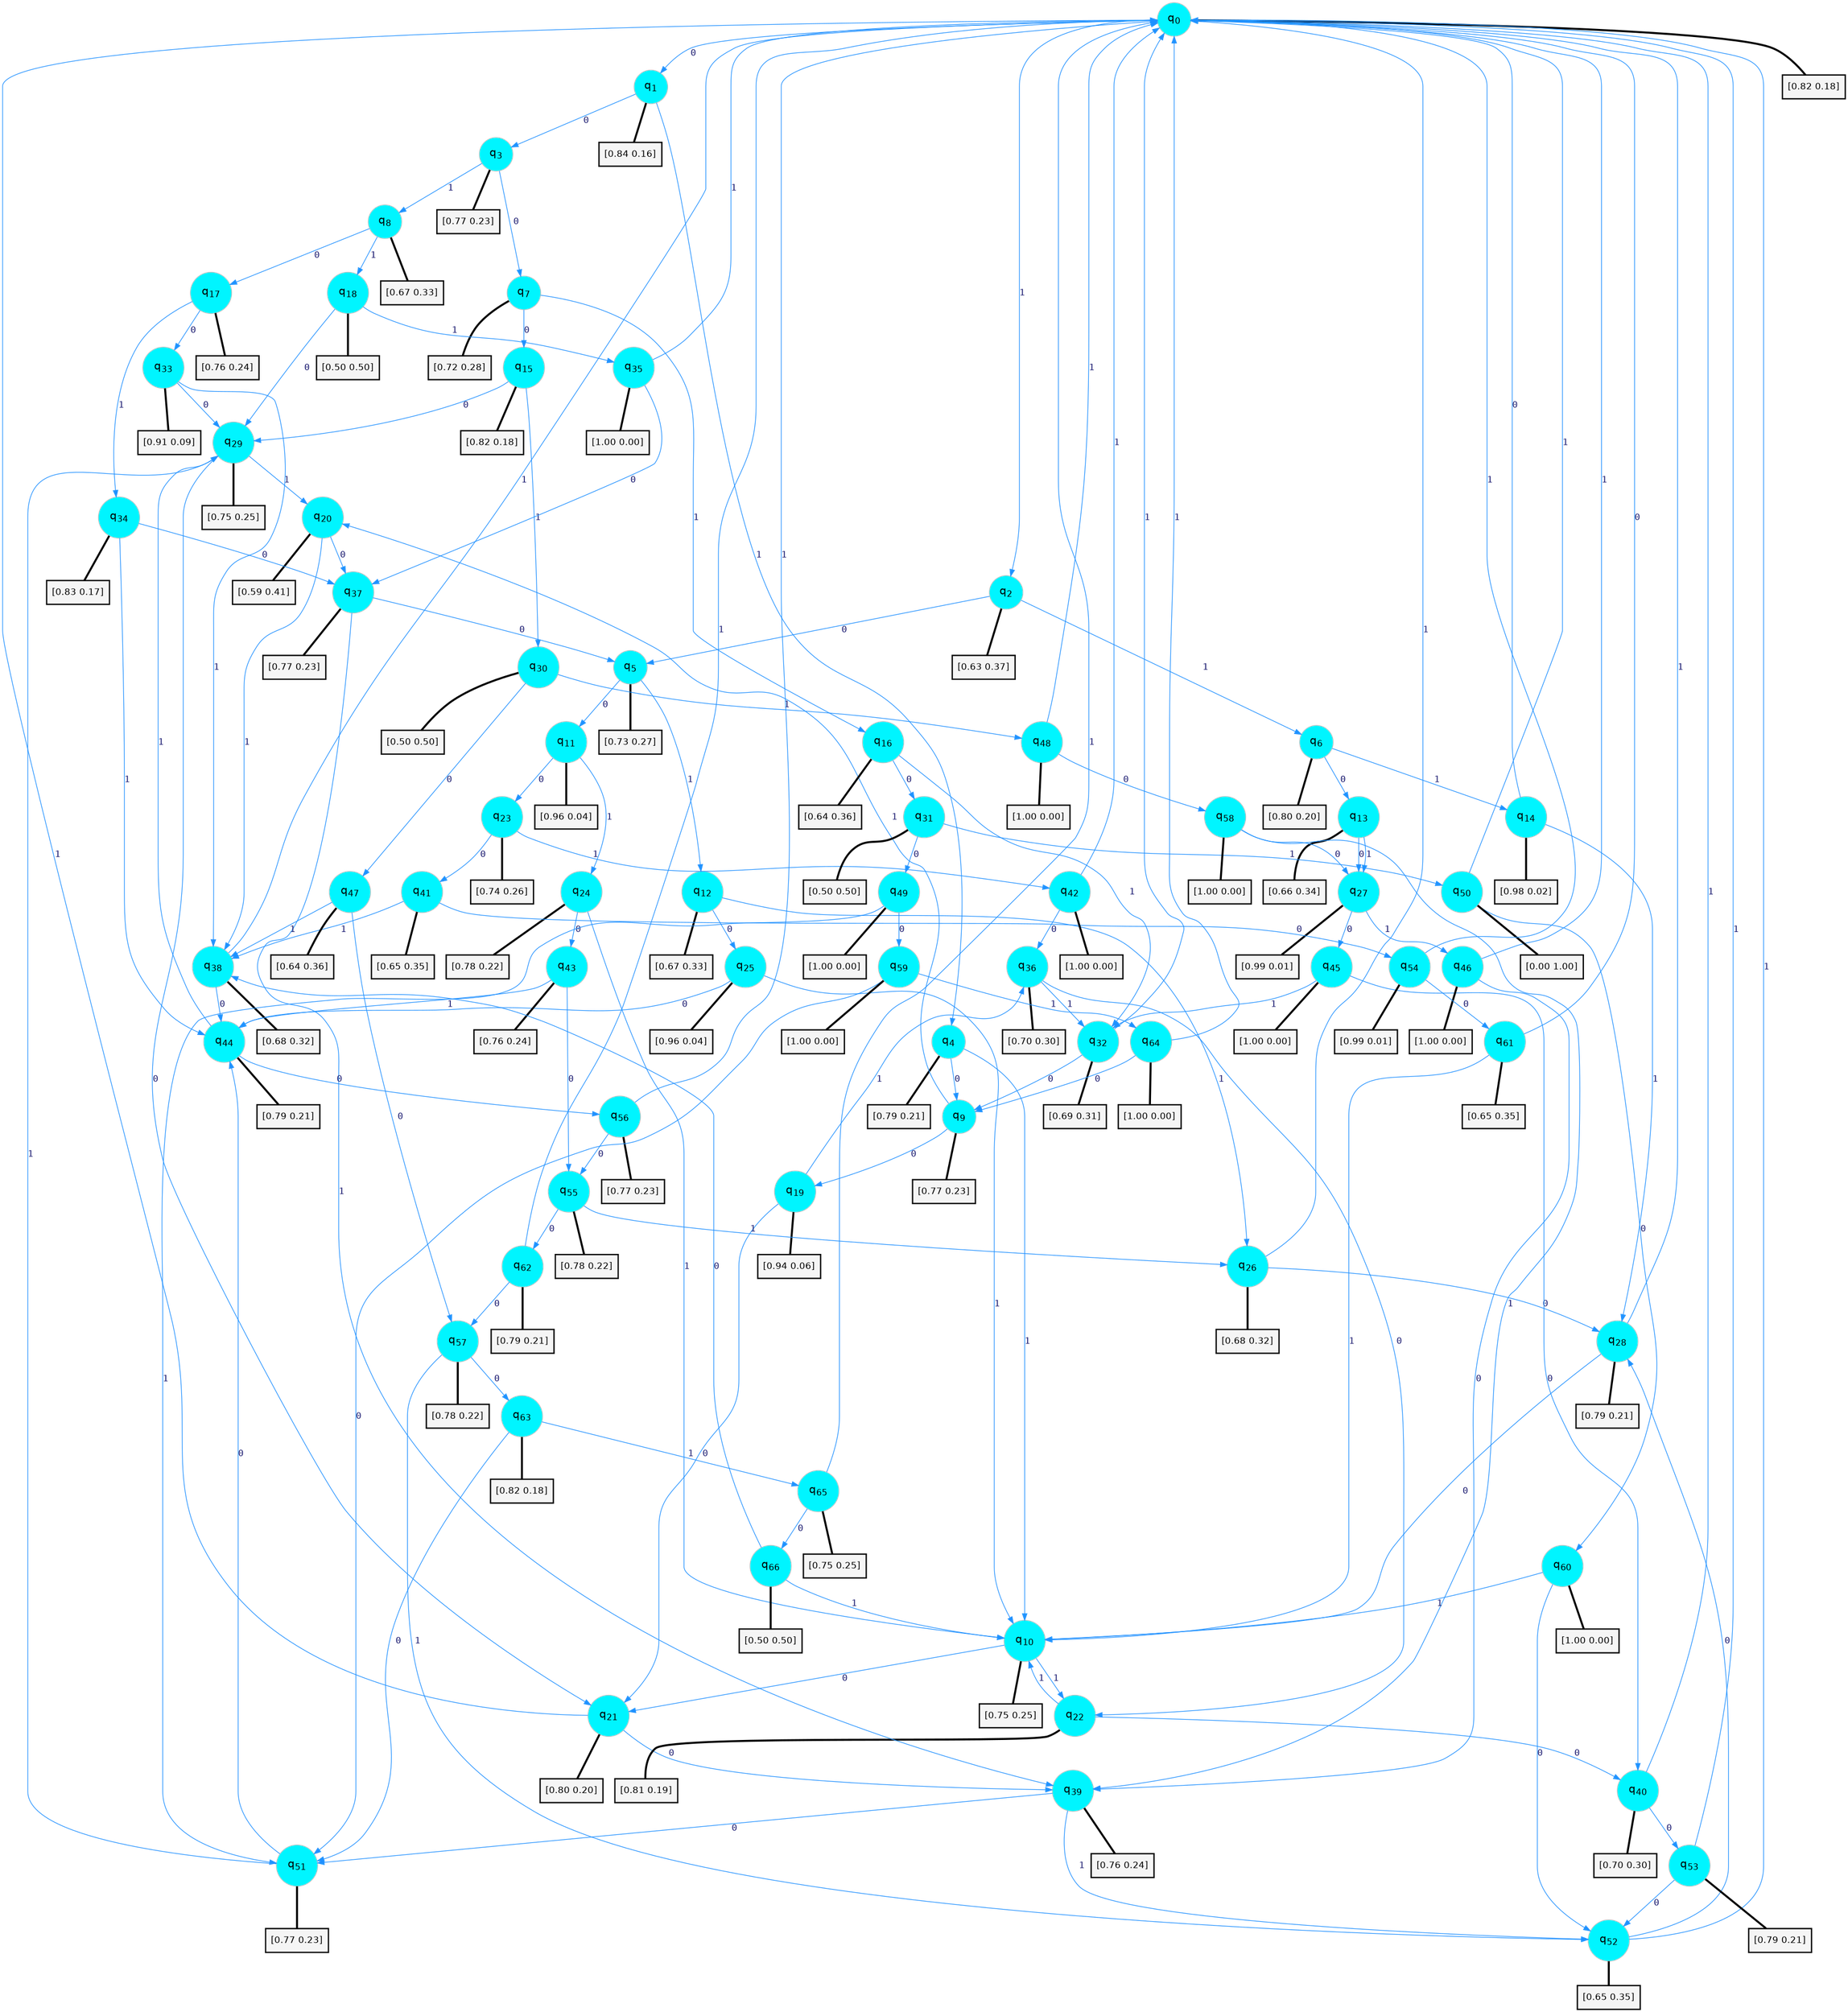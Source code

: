 digraph G {
graph [
bgcolor=transparent, dpi=300, rankdir=TD, size="40,25"];
node [
color=gray, fillcolor=turquoise1, fontcolor=black, fontname=Helvetica, fontsize=16, fontweight=bold, shape=circle, style=filled];
edge [
arrowsize=1, color=dodgerblue1, fontcolor=midnightblue, fontname=courier, fontweight=bold, penwidth=1, style=solid, weight=20];
0[label=<q<SUB>0</SUB>>];
1[label=<q<SUB>1</SUB>>];
2[label=<q<SUB>2</SUB>>];
3[label=<q<SUB>3</SUB>>];
4[label=<q<SUB>4</SUB>>];
5[label=<q<SUB>5</SUB>>];
6[label=<q<SUB>6</SUB>>];
7[label=<q<SUB>7</SUB>>];
8[label=<q<SUB>8</SUB>>];
9[label=<q<SUB>9</SUB>>];
10[label=<q<SUB>10</SUB>>];
11[label=<q<SUB>11</SUB>>];
12[label=<q<SUB>12</SUB>>];
13[label=<q<SUB>13</SUB>>];
14[label=<q<SUB>14</SUB>>];
15[label=<q<SUB>15</SUB>>];
16[label=<q<SUB>16</SUB>>];
17[label=<q<SUB>17</SUB>>];
18[label=<q<SUB>18</SUB>>];
19[label=<q<SUB>19</SUB>>];
20[label=<q<SUB>20</SUB>>];
21[label=<q<SUB>21</SUB>>];
22[label=<q<SUB>22</SUB>>];
23[label=<q<SUB>23</SUB>>];
24[label=<q<SUB>24</SUB>>];
25[label=<q<SUB>25</SUB>>];
26[label=<q<SUB>26</SUB>>];
27[label=<q<SUB>27</SUB>>];
28[label=<q<SUB>28</SUB>>];
29[label=<q<SUB>29</SUB>>];
30[label=<q<SUB>30</SUB>>];
31[label=<q<SUB>31</SUB>>];
32[label=<q<SUB>32</SUB>>];
33[label=<q<SUB>33</SUB>>];
34[label=<q<SUB>34</SUB>>];
35[label=<q<SUB>35</SUB>>];
36[label=<q<SUB>36</SUB>>];
37[label=<q<SUB>37</SUB>>];
38[label=<q<SUB>38</SUB>>];
39[label=<q<SUB>39</SUB>>];
40[label=<q<SUB>40</SUB>>];
41[label=<q<SUB>41</SUB>>];
42[label=<q<SUB>42</SUB>>];
43[label=<q<SUB>43</SUB>>];
44[label=<q<SUB>44</SUB>>];
45[label=<q<SUB>45</SUB>>];
46[label=<q<SUB>46</SUB>>];
47[label=<q<SUB>47</SUB>>];
48[label=<q<SUB>48</SUB>>];
49[label=<q<SUB>49</SUB>>];
50[label=<q<SUB>50</SUB>>];
51[label=<q<SUB>51</SUB>>];
52[label=<q<SUB>52</SUB>>];
53[label=<q<SUB>53</SUB>>];
54[label=<q<SUB>54</SUB>>];
55[label=<q<SUB>55</SUB>>];
56[label=<q<SUB>56</SUB>>];
57[label=<q<SUB>57</SUB>>];
58[label=<q<SUB>58</SUB>>];
59[label=<q<SUB>59</SUB>>];
60[label=<q<SUB>60</SUB>>];
61[label=<q<SUB>61</SUB>>];
62[label=<q<SUB>62</SUB>>];
63[label=<q<SUB>63</SUB>>];
64[label=<q<SUB>64</SUB>>];
65[label=<q<SUB>65</SUB>>];
66[label=<q<SUB>66</SUB>>];
67[label="[0.82 0.18]", shape=box,fontcolor=black, fontname=Helvetica, fontsize=14, penwidth=2, fillcolor=whitesmoke,color=black];
68[label="[0.84 0.16]", shape=box,fontcolor=black, fontname=Helvetica, fontsize=14, penwidth=2, fillcolor=whitesmoke,color=black];
69[label="[0.63 0.37]", shape=box,fontcolor=black, fontname=Helvetica, fontsize=14, penwidth=2, fillcolor=whitesmoke,color=black];
70[label="[0.77 0.23]", shape=box,fontcolor=black, fontname=Helvetica, fontsize=14, penwidth=2, fillcolor=whitesmoke,color=black];
71[label="[0.79 0.21]", shape=box,fontcolor=black, fontname=Helvetica, fontsize=14, penwidth=2, fillcolor=whitesmoke,color=black];
72[label="[0.73 0.27]", shape=box,fontcolor=black, fontname=Helvetica, fontsize=14, penwidth=2, fillcolor=whitesmoke,color=black];
73[label="[0.80 0.20]", shape=box,fontcolor=black, fontname=Helvetica, fontsize=14, penwidth=2, fillcolor=whitesmoke,color=black];
74[label="[0.72 0.28]", shape=box,fontcolor=black, fontname=Helvetica, fontsize=14, penwidth=2, fillcolor=whitesmoke,color=black];
75[label="[0.67 0.33]", shape=box,fontcolor=black, fontname=Helvetica, fontsize=14, penwidth=2, fillcolor=whitesmoke,color=black];
76[label="[0.77 0.23]", shape=box,fontcolor=black, fontname=Helvetica, fontsize=14, penwidth=2, fillcolor=whitesmoke,color=black];
77[label="[0.75 0.25]", shape=box,fontcolor=black, fontname=Helvetica, fontsize=14, penwidth=2, fillcolor=whitesmoke,color=black];
78[label="[0.96 0.04]", shape=box,fontcolor=black, fontname=Helvetica, fontsize=14, penwidth=2, fillcolor=whitesmoke,color=black];
79[label="[0.67 0.33]", shape=box,fontcolor=black, fontname=Helvetica, fontsize=14, penwidth=2, fillcolor=whitesmoke,color=black];
80[label="[0.66 0.34]", shape=box,fontcolor=black, fontname=Helvetica, fontsize=14, penwidth=2, fillcolor=whitesmoke,color=black];
81[label="[0.98 0.02]", shape=box,fontcolor=black, fontname=Helvetica, fontsize=14, penwidth=2, fillcolor=whitesmoke,color=black];
82[label="[0.82 0.18]", shape=box,fontcolor=black, fontname=Helvetica, fontsize=14, penwidth=2, fillcolor=whitesmoke,color=black];
83[label="[0.64 0.36]", shape=box,fontcolor=black, fontname=Helvetica, fontsize=14, penwidth=2, fillcolor=whitesmoke,color=black];
84[label="[0.76 0.24]", shape=box,fontcolor=black, fontname=Helvetica, fontsize=14, penwidth=2, fillcolor=whitesmoke,color=black];
85[label="[0.50 0.50]", shape=box,fontcolor=black, fontname=Helvetica, fontsize=14, penwidth=2, fillcolor=whitesmoke,color=black];
86[label="[0.94 0.06]", shape=box,fontcolor=black, fontname=Helvetica, fontsize=14, penwidth=2, fillcolor=whitesmoke,color=black];
87[label="[0.59 0.41]", shape=box,fontcolor=black, fontname=Helvetica, fontsize=14, penwidth=2, fillcolor=whitesmoke,color=black];
88[label="[0.80 0.20]", shape=box,fontcolor=black, fontname=Helvetica, fontsize=14, penwidth=2, fillcolor=whitesmoke,color=black];
89[label="[0.81 0.19]", shape=box,fontcolor=black, fontname=Helvetica, fontsize=14, penwidth=2, fillcolor=whitesmoke,color=black];
90[label="[0.74 0.26]", shape=box,fontcolor=black, fontname=Helvetica, fontsize=14, penwidth=2, fillcolor=whitesmoke,color=black];
91[label="[0.78 0.22]", shape=box,fontcolor=black, fontname=Helvetica, fontsize=14, penwidth=2, fillcolor=whitesmoke,color=black];
92[label="[0.96 0.04]", shape=box,fontcolor=black, fontname=Helvetica, fontsize=14, penwidth=2, fillcolor=whitesmoke,color=black];
93[label="[0.68 0.32]", shape=box,fontcolor=black, fontname=Helvetica, fontsize=14, penwidth=2, fillcolor=whitesmoke,color=black];
94[label="[0.99 0.01]", shape=box,fontcolor=black, fontname=Helvetica, fontsize=14, penwidth=2, fillcolor=whitesmoke,color=black];
95[label="[0.79 0.21]", shape=box,fontcolor=black, fontname=Helvetica, fontsize=14, penwidth=2, fillcolor=whitesmoke,color=black];
96[label="[0.75 0.25]", shape=box,fontcolor=black, fontname=Helvetica, fontsize=14, penwidth=2, fillcolor=whitesmoke,color=black];
97[label="[0.50 0.50]", shape=box,fontcolor=black, fontname=Helvetica, fontsize=14, penwidth=2, fillcolor=whitesmoke,color=black];
98[label="[0.50 0.50]", shape=box,fontcolor=black, fontname=Helvetica, fontsize=14, penwidth=2, fillcolor=whitesmoke,color=black];
99[label="[0.69 0.31]", shape=box,fontcolor=black, fontname=Helvetica, fontsize=14, penwidth=2, fillcolor=whitesmoke,color=black];
100[label="[0.91 0.09]", shape=box,fontcolor=black, fontname=Helvetica, fontsize=14, penwidth=2, fillcolor=whitesmoke,color=black];
101[label="[0.83 0.17]", shape=box,fontcolor=black, fontname=Helvetica, fontsize=14, penwidth=2, fillcolor=whitesmoke,color=black];
102[label="[1.00 0.00]", shape=box,fontcolor=black, fontname=Helvetica, fontsize=14, penwidth=2, fillcolor=whitesmoke,color=black];
103[label="[0.70 0.30]", shape=box,fontcolor=black, fontname=Helvetica, fontsize=14, penwidth=2, fillcolor=whitesmoke,color=black];
104[label="[0.77 0.23]", shape=box,fontcolor=black, fontname=Helvetica, fontsize=14, penwidth=2, fillcolor=whitesmoke,color=black];
105[label="[0.68 0.32]", shape=box,fontcolor=black, fontname=Helvetica, fontsize=14, penwidth=2, fillcolor=whitesmoke,color=black];
106[label="[0.76 0.24]", shape=box,fontcolor=black, fontname=Helvetica, fontsize=14, penwidth=2, fillcolor=whitesmoke,color=black];
107[label="[0.70 0.30]", shape=box,fontcolor=black, fontname=Helvetica, fontsize=14, penwidth=2, fillcolor=whitesmoke,color=black];
108[label="[0.65 0.35]", shape=box,fontcolor=black, fontname=Helvetica, fontsize=14, penwidth=2, fillcolor=whitesmoke,color=black];
109[label="[1.00 0.00]", shape=box,fontcolor=black, fontname=Helvetica, fontsize=14, penwidth=2, fillcolor=whitesmoke,color=black];
110[label="[0.76 0.24]", shape=box,fontcolor=black, fontname=Helvetica, fontsize=14, penwidth=2, fillcolor=whitesmoke,color=black];
111[label="[0.79 0.21]", shape=box,fontcolor=black, fontname=Helvetica, fontsize=14, penwidth=2, fillcolor=whitesmoke,color=black];
112[label="[1.00 0.00]", shape=box,fontcolor=black, fontname=Helvetica, fontsize=14, penwidth=2, fillcolor=whitesmoke,color=black];
113[label="[1.00 0.00]", shape=box,fontcolor=black, fontname=Helvetica, fontsize=14, penwidth=2, fillcolor=whitesmoke,color=black];
114[label="[0.64 0.36]", shape=box,fontcolor=black, fontname=Helvetica, fontsize=14, penwidth=2, fillcolor=whitesmoke,color=black];
115[label="[1.00 0.00]", shape=box,fontcolor=black, fontname=Helvetica, fontsize=14, penwidth=2, fillcolor=whitesmoke,color=black];
116[label="[1.00 0.00]", shape=box,fontcolor=black, fontname=Helvetica, fontsize=14, penwidth=2, fillcolor=whitesmoke,color=black];
117[label="[0.00 1.00]", shape=box,fontcolor=black, fontname=Helvetica, fontsize=14, penwidth=2, fillcolor=whitesmoke,color=black];
118[label="[0.77 0.23]", shape=box,fontcolor=black, fontname=Helvetica, fontsize=14, penwidth=2, fillcolor=whitesmoke,color=black];
119[label="[0.65 0.35]", shape=box,fontcolor=black, fontname=Helvetica, fontsize=14, penwidth=2, fillcolor=whitesmoke,color=black];
120[label="[0.79 0.21]", shape=box,fontcolor=black, fontname=Helvetica, fontsize=14, penwidth=2, fillcolor=whitesmoke,color=black];
121[label="[0.99 0.01]", shape=box,fontcolor=black, fontname=Helvetica, fontsize=14, penwidth=2, fillcolor=whitesmoke,color=black];
122[label="[0.78 0.22]", shape=box,fontcolor=black, fontname=Helvetica, fontsize=14, penwidth=2, fillcolor=whitesmoke,color=black];
123[label="[0.77 0.23]", shape=box,fontcolor=black, fontname=Helvetica, fontsize=14, penwidth=2, fillcolor=whitesmoke,color=black];
124[label="[0.78 0.22]", shape=box,fontcolor=black, fontname=Helvetica, fontsize=14, penwidth=2, fillcolor=whitesmoke,color=black];
125[label="[1.00 0.00]", shape=box,fontcolor=black, fontname=Helvetica, fontsize=14, penwidth=2, fillcolor=whitesmoke,color=black];
126[label="[1.00 0.00]", shape=box,fontcolor=black, fontname=Helvetica, fontsize=14, penwidth=2, fillcolor=whitesmoke,color=black];
127[label="[1.00 0.00]", shape=box,fontcolor=black, fontname=Helvetica, fontsize=14, penwidth=2, fillcolor=whitesmoke,color=black];
128[label="[0.65 0.35]", shape=box,fontcolor=black, fontname=Helvetica, fontsize=14, penwidth=2, fillcolor=whitesmoke,color=black];
129[label="[0.79 0.21]", shape=box,fontcolor=black, fontname=Helvetica, fontsize=14, penwidth=2, fillcolor=whitesmoke,color=black];
130[label="[0.82 0.18]", shape=box,fontcolor=black, fontname=Helvetica, fontsize=14, penwidth=2, fillcolor=whitesmoke,color=black];
131[label="[1.00 0.00]", shape=box,fontcolor=black, fontname=Helvetica, fontsize=14, penwidth=2, fillcolor=whitesmoke,color=black];
132[label="[0.75 0.25]", shape=box,fontcolor=black, fontname=Helvetica, fontsize=14, penwidth=2, fillcolor=whitesmoke,color=black];
133[label="[0.50 0.50]", shape=box,fontcolor=black, fontname=Helvetica, fontsize=14, penwidth=2, fillcolor=whitesmoke,color=black];
0->1 [label=0];
0->2 [label=1];
0->67 [arrowhead=none, penwidth=3,color=black];
1->3 [label=0];
1->4 [label=1];
1->68 [arrowhead=none, penwidth=3,color=black];
2->5 [label=0];
2->6 [label=1];
2->69 [arrowhead=none, penwidth=3,color=black];
3->7 [label=0];
3->8 [label=1];
3->70 [arrowhead=none, penwidth=3,color=black];
4->9 [label=0];
4->10 [label=1];
4->71 [arrowhead=none, penwidth=3,color=black];
5->11 [label=0];
5->12 [label=1];
5->72 [arrowhead=none, penwidth=3,color=black];
6->13 [label=0];
6->14 [label=1];
6->73 [arrowhead=none, penwidth=3,color=black];
7->15 [label=0];
7->16 [label=1];
7->74 [arrowhead=none, penwidth=3,color=black];
8->17 [label=0];
8->18 [label=1];
8->75 [arrowhead=none, penwidth=3,color=black];
9->19 [label=0];
9->20 [label=1];
9->76 [arrowhead=none, penwidth=3,color=black];
10->21 [label=0];
10->22 [label=1];
10->77 [arrowhead=none, penwidth=3,color=black];
11->23 [label=0];
11->24 [label=1];
11->78 [arrowhead=none, penwidth=3,color=black];
12->25 [label=0];
12->26 [label=1];
12->79 [arrowhead=none, penwidth=3,color=black];
13->27 [label=0];
13->27 [label=1];
13->80 [arrowhead=none, penwidth=3,color=black];
14->0 [label=0];
14->28 [label=1];
14->81 [arrowhead=none, penwidth=3,color=black];
15->29 [label=0];
15->30 [label=1];
15->82 [arrowhead=none, penwidth=3,color=black];
16->31 [label=0];
16->32 [label=1];
16->83 [arrowhead=none, penwidth=3,color=black];
17->33 [label=0];
17->34 [label=1];
17->84 [arrowhead=none, penwidth=3,color=black];
18->29 [label=0];
18->35 [label=1];
18->85 [arrowhead=none, penwidth=3,color=black];
19->21 [label=0];
19->36 [label=1];
19->86 [arrowhead=none, penwidth=3,color=black];
20->37 [label=0];
20->38 [label=1];
20->87 [arrowhead=none, penwidth=3,color=black];
21->39 [label=0];
21->0 [label=1];
21->88 [arrowhead=none, penwidth=3,color=black];
22->40 [label=0];
22->10 [label=1];
22->89 [arrowhead=none, penwidth=3,color=black];
23->41 [label=0];
23->42 [label=1];
23->90 [arrowhead=none, penwidth=3,color=black];
24->43 [label=0];
24->10 [label=1];
24->91 [arrowhead=none, penwidth=3,color=black];
25->44 [label=0];
25->10 [label=1];
25->92 [arrowhead=none, penwidth=3,color=black];
26->28 [label=0];
26->0 [label=1];
26->93 [arrowhead=none, penwidth=3,color=black];
27->45 [label=0];
27->46 [label=1];
27->94 [arrowhead=none, penwidth=3,color=black];
28->10 [label=0];
28->0 [label=1];
28->95 [arrowhead=none, penwidth=3,color=black];
29->21 [label=0];
29->20 [label=1];
29->96 [arrowhead=none, penwidth=3,color=black];
30->47 [label=0];
30->48 [label=1];
30->97 [arrowhead=none, penwidth=3,color=black];
31->49 [label=0];
31->50 [label=1];
31->98 [arrowhead=none, penwidth=3,color=black];
32->9 [label=0];
32->0 [label=1];
32->99 [arrowhead=none, penwidth=3,color=black];
33->29 [label=0];
33->38 [label=1];
33->100 [arrowhead=none, penwidth=3,color=black];
34->37 [label=0];
34->44 [label=1];
34->101 [arrowhead=none, penwidth=3,color=black];
35->37 [label=0];
35->0 [label=1];
35->102 [arrowhead=none, penwidth=3,color=black];
36->22 [label=0];
36->32 [label=1];
36->103 [arrowhead=none, penwidth=3,color=black];
37->5 [label=0];
37->39 [label=1];
37->104 [arrowhead=none, penwidth=3,color=black];
38->44 [label=0];
38->0 [label=1];
38->105 [arrowhead=none, penwidth=3,color=black];
39->51 [label=0];
39->52 [label=1];
39->106 [arrowhead=none, penwidth=3,color=black];
40->53 [label=0];
40->0 [label=1];
40->107 [arrowhead=none, penwidth=3,color=black];
41->54 [label=0];
41->38 [label=1];
41->108 [arrowhead=none, penwidth=3,color=black];
42->36 [label=0];
42->0 [label=1];
42->109 [arrowhead=none, penwidth=3,color=black];
43->55 [label=0];
43->44 [label=1];
43->110 [arrowhead=none, penwidth=3,color=black];
44->56 [label=0];
44->29 [label=1];
44->111 [arrowhead=none, penwidth=3,color=black];
45->40 [label=0];
45->32 [label=1];
45->112 [arrowhead=none, penwidth=3,color=black];
46->39 [label=0];
46->0 [label=1];
46->113 [arrowhead=none, penwidth=3,color=black];
47->57 [label=0];
47->38 [label=1];
47->114 [arrowhead=none, penwidth=3,color=black];
48->58 [label=0];
48->0 [label=1];
48->115 [arrowhead=none, penwidth=3,color=black];
49->59 [label=0];
49->51 [label=1];
49->116 [arrowhead=none, penwidth=3,color=black];
50->60 [label=0];
50->0 [label=1];
50->117 [arrowhead=none, penwidth=3,color=black];
51->44 [label=0];
51->29 [label=1];
51->118 [arrowhead=none, penwidth=3,color=black];
52->28 [label=0];
52->0 [label=1];
52->119 [arrowhead=none, penwidth=3,color=black];
53->52 [label=0];
53->0 [label=1];
53->120 [arrowhead=none, penwidth=3,color=black];
54->61 [label=0];
54->0 [label=1];
54->121 [arrowhead=none, penwidth=3,color=black];
55->62 [label=0];
55->26 [label=1];
55->122 [arrowhead=none, penwidth=3,color=black];
56->55 [label=0];
56->0 [label=1];
56->123 [arrowhead=none, penwidth=3,color=black];
57->63 [label=0];
57->52 [label=1];
57->124 [arrowhead=none, penwidth=3,color=black];
58->27 [label=0];
58->39 [label=1];
58->125 [arrowhead=none, penwidth=3,color=black];
59->51 [label=0];
59->64 [label=1];
59->126 [arrowhead=none, penwidth=3,color=black];
60->52 [label=0];
60->10 [label=1];
60->127 [arrowhead=none, penwidth=3,color=black];
61->0 [label=0];
61->10 [label=1];
61->128 [arrowhead=none, penwidth=3,color=black];
62->57 [label=0];
62->0 [label=1];
62->129 [arrowhead=none, penwidth=3,color=black];
63->51 [label=0];
63->65 [label=1];
63->130 [arrowhead=none, penwidth=3,color=black];
64->9 [label=0];
64->0 [label=1];
64->131 [arrowhead=none, penwidth=3,color=black];
65->66 [label=0];
65->0 [label=1];
65->132 [arrowhead=none, penwidth=3,color=black];
66->38 [label=0];
66->10 [label=1];
66->133 [arrowhead=none, penwidth=3,color=black];
}
